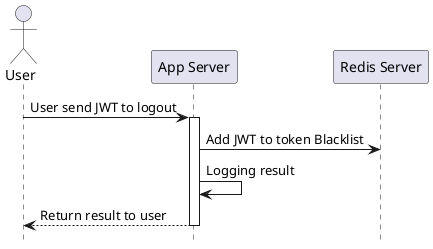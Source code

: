 @startuml logout
    hide footbox

    actor "User"

    "User" -> "App Server": User send JWT to logout
    activate "App Server"
    "App Server" -> "Redis Server": Add JWT to token Blacklist
    "App Server" -> "App Server": Logging result
    "App Server" --> "User": Return result to user
    deactivate "App Server"

@enduml